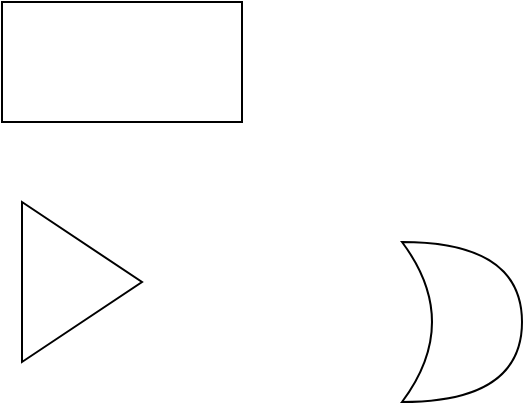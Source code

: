 <mxfile version="17.5.1" type="device"><diagram id="AZH0gNAO5ZYqlbVp9sr3" name="Page-1"><mxGraphModel dx="1038" dy="588" grid="1" gridSize="10" guides="1" tooltips="1" connect="1" arrows="1" fold="1" page="1" pageScale="1" pageWidth="850" pageHeight="1100" math="0" shadow="0"><root><mxCell id="0"/><mxCell id="1" parent="0"/><mxCell id="-e11lcuysLATPjmjn41T-1" value="" style="rounded=0;whiteSpace=wrap;html=1;" vertex="1" parent="1"><mxGeometry x="180" y="140" width="120" height="60" as="geometry"/></mxCell><mxCell id="-e11lcuysLATPjmjn41T-2" value="" style="triangle;whiteSpace=wrap;html=1;" vertex="1" parent="1"><mxGeometry x="190" y="240" width="60" height="80" as="geometry"/></mxCell><mxCell id="-e11lcuysLATPjmjn41T-3" value="" style="shape=xor;whiteSpace=wrap;html=1;" vertex="1" parent="1"><mxGeometry x="380" y="260" width="60" height="80" as="geometry"/></mxCell></root></mxGraphModel></diagram></mxfile>